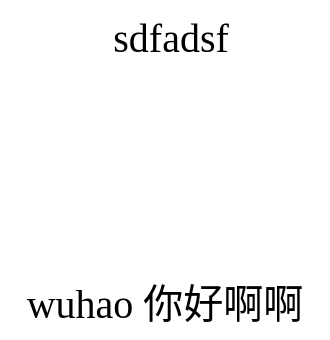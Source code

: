 <mxfile version="20.8.13" type="github">
  <diagram name="第 1 页" id="SuWY5tRmbjAR-denhEyC">
    <mxGraphModel dx="1886" dy="862" grid="0" gridSize="10" guides="1" tooltips="1" connect="1" arrows="1" fold="1" page="0" pageScale="1" pageWidth="827" pageHeight="1169" math="0" shadow="0">
      <root>
        <mxCell id="0" />
        <mxCell id="1" parent="0" />
        <mxCell id="EzHRUMghn_3tHymHahKF-1" value="sdfadsf" style="text;html=1;align=center;verticalAlign=middle;resizable=0;points=[];autosize=1;strokeColor=none;fillColor=none;fontSize=20;fontFamily=Architects Daughter;" vertex="1" parent="1">
          <mxGeometry x="64" y="229" width="93" height="36" as="geometry" />
        </mxCell>
        <mxCell id="EzHRUMghn_3tHymHahKF-2" value="wuhao 你好啊啊" style="text;html=1;align=center;verticalAlign=middle;resizable=0;points=[];autosize=1;strokeColor=none;fillColor=none;fontSize=20;fontFamily=Architects Daughter;" vertex="1" parent="1">
          <mxGeometry x="26" y="362" width="164" height="36" as="geometry" />
        </mxCell>
      </root>
    </mxGraphModel>
  </diagram>
</mxfile>
